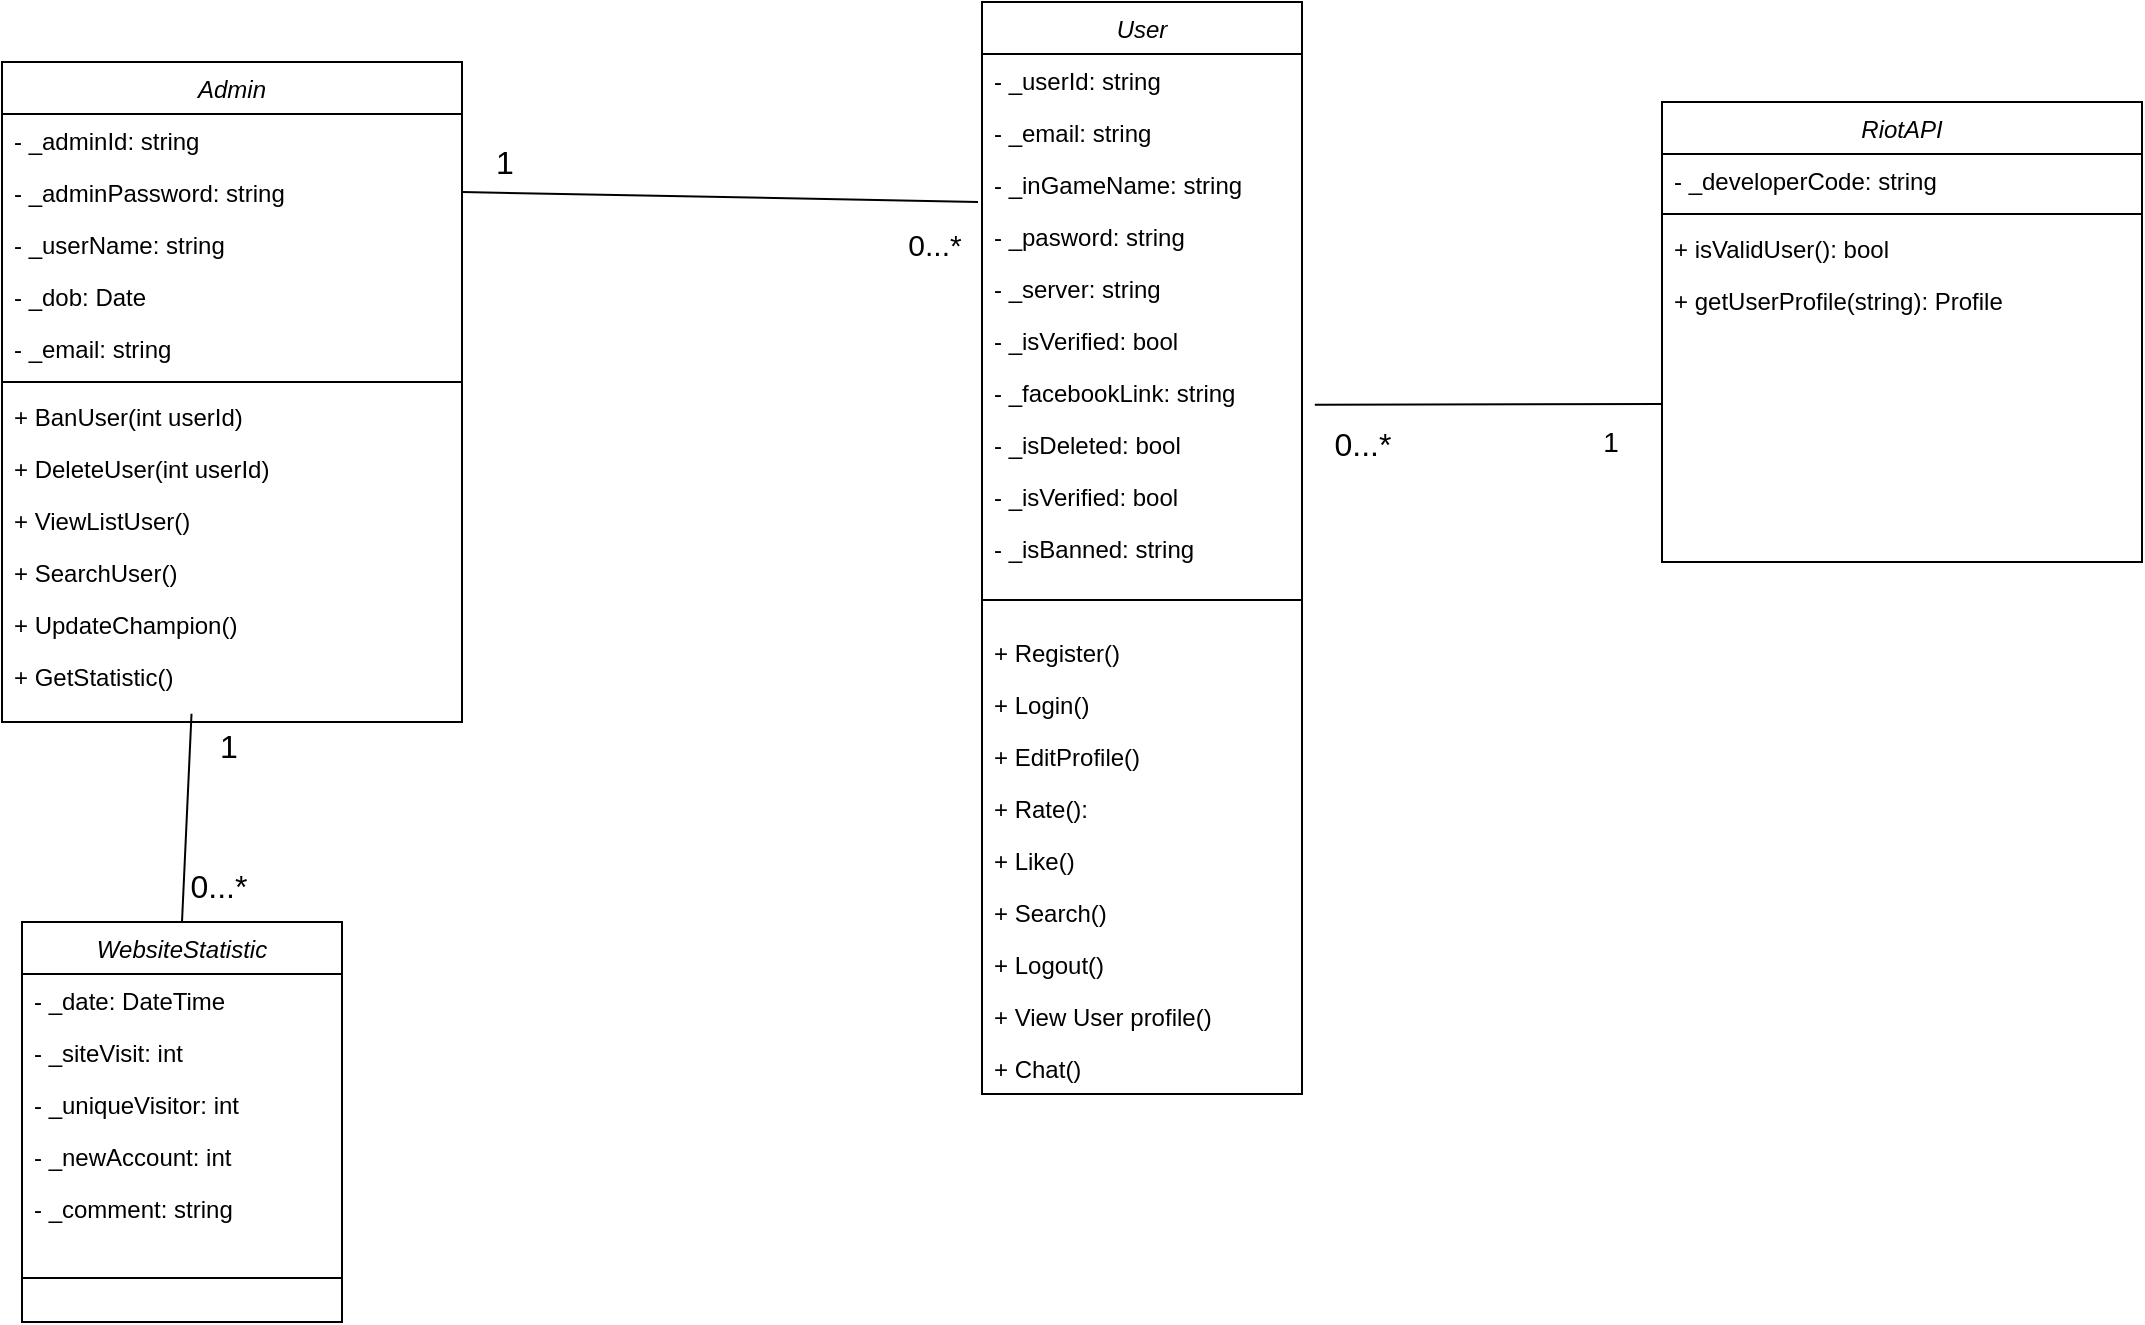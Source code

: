 <mxfile version="14.9.0" type="device"><diagram id="C5RBs43oDa-KdzZeNtuy" name="Page-1"><mxGraphModel dx="2557" dy="912" grid="1" gridSize="10" guides="1" tooltips="1" connect="1" arrows="1" fold="1" page="1" pageScale="1" pageWidth="827" pageHeight="1169" math="0" shadow="0"><root><mxCell id="WIyWlLk6GJQsqaUBKTNV-0"/><mxCell id="WIyWlLk6GJQsqaUBKTNV-1" parent="WIyWlLk6GJQsqaUBKTNV-0"/><mxCell id="zkfFHV4jXpPFQw0GAbJ--0" value="User" style="swimlane;fontStyle=2;align=center;verticalAlign=top;childLayout=stackLayout;horizontal=1;startSize=26;horizontalStack=0;resizeParent=1;resizeLast=0;collapsible=1;marginBottom=0;rounded=0;shadow=0;strokeWidth=1;" parent="WIyWlLk6GJQsqaUBKTNV-1" vertex="1"><mxGeometry x="210" y="10" width="160" height="546" as="geometry"><mxRectangle x="230" y="140" width="160" height="26" as="alternateBounds"/></mxGeometry></mxCell><mxCell id="zkfFHV4jXpPFQw0GAbJ--1" value="- _userId: string" style="text;align=left;verticalAlign=top;spacingLeft=4;spacingRight=4;overflow=hidden;rotatable=0;points=[[0,0.5],[1,0.5]];portConstraint=eastwest;" parent="zkfFHV4jXpPFQw0GAbJ--0" vertex="1"><mxGeometry y="26" width="160" height="26" as="geometry"/></mxCell><mxCell id="VVvT7YeiU9z_tQmM5iIZ-59" value="- _email: string" style="text;align=left;verticalAlign=top;spacingLeft=4;spacingRight=4;overflow=hidden;rotatable=0;points=[[0,0.5],[1,0.5]];portConstraint=eastwest;rounded=0;shadow=0;html=0;" vertex="1" parent="zkfFHV4jXpPFQw0GAbJ--0"><mxGeometry y="52" width="160" height="26" as="geometry"/></mxCell><mxCell id="zkfFHV4jXpPFQw0GAbJ--2" value="- _inGameName: string" style="text;align=left;verticalAlign=top;spacingLeft=4;spacingRight=4;overflow=hidden;rotatable=0;points=[[0,0.5],[1,0.5]];portConstraint=eastwest;rounded=0;shadow=0;html=0;" parent="zkfFHV4jXpPFQw0GAbJ--0" vertex="1"><mxGeometry y="78" width="160" height="26" as="geometry"/></mxCell><mxCell id="dDP6g_YnqMMxuJiehY0t-0" value="- _pasword: string" style="text;align=left;verticalAlign=top;spacingLeft=4;spacingRight=4;overflow=hidden;rotatable=0;points=[[0,0.5],[1,0.5]];portConstraint=eastwest;rounded=0;shadow=0;html=0;" parent="zkfFHV4jXpPFQw0GAbJ--0" vertex="1"><mxGeometry y="104" width="160" height="26" as="geometry"/></mxCell><mxCell id="BAiAFCqUJxL80M3obTos-0" value="- _server: string" style="text;align=left;verticalAlign=top;spacingLeft=4;spacingRight=4;overflow=hidden;rotatable=0;points=[[0,0.5],[1,0.5]];portConstraint=eastwest;rounded=0;shadow=0;html=0;" parent="zkfFHV4jXpPFQw0GAbJ--0" vertex="1"><mxGeometry y="130" width="160" height="26" as="geometry"/></mxCell><mxCell id="dDP6g_YnqMMxuJiehY0t-3" value="- _isVerified: bool" style="text;align=left;verticalAlign=top;spacingLeft=4;spacingRight=4;overflow=hidden;rotatable=0;points=[[0,0.5],[1,0.5]];portConstraint=eastwest;rounded=0;shadow=0;html=0;" parent="zkfFHV4jXpPFQw0GAbJ--0" vertex="1"><mxGeometry y="156" width="160" height="26" as="geometry"/></mxCell><mxCell id="zkfFHV4jXpPFQw0GAbJ--3" value="- _facebookLink: string" style="text;align=left;verticalAlign=top;spacingLeft=4;spacingRight=4;overflow=hidden;rotatable=0;points=[[0,0.5],[1,0.5]];portConstraint=eastwest;rounded=0;shadow=0;html=0;" parent="zkfFHV4jXpPFQw0GAbJ--0" vertex="1"><mxGeometry y="182" width="160" height="26" as="geometry"/></mxCell><mxCell id="dDP6g_YnqMMxuJiehY0t-4" value="- _isDeleted: bool" style="text;align=left;verticalAlign=top;spacingLeft=4;spacingRight=4;overflow=hidden;rotatable=0;points=[[0,0.5],[1,0.5]];portConstraint=eastwest;rounded=0;shadow=0;html=0;" parent="zkfFHV4jXpPFQw0GAbJ--0" vertex="1"><mxGeometry y="208" width="160" height="26" as="geometry"/></mxCell><mxCell id="VVvT7YeiU9z_tQmM5iIZ-58" value="- _isVerified: bool" style="text;align=left;verticalAlign=top;spacingLeft=4;spacingRight=4;overflow=hidden;rotatable=0;points=[[0,0.5],[1,0.5]];portConstraint=eastwest;rounded=0;shadow=0;html=0;" vertex="1" parent="zkfFHV4jXpPFQw0GAbJ--0"><mxGeometry y="234" width="160" height="26" as="geometry"/></mxCell><mxCell id="dDP6g_YnqMMxuJiehY0t-1" value="- _isBanned: string" style="text;align=left;verticalAlign=top;spacingLeft=4;spacingRight=4;overflow=hidden;rotatable=0;points=[[0,0.5],[1,0.5]];portConstraint=eastwest;rounded=0;shadow=0;html=0;" parent="zkfFHV4jXpPFQw0GAbJ--0" vertex="1"><mxGeometry y="260" width="160" height="26" as="geometry"/></mxCell><mxCell id="zkfFHV4jXpPFQw0GAbJ--4" value="" style="line;html=1;strokeWidth=1;align=left;verticalAlign=middle;spacingTop=-1;spacingLeft=3;spacingRight=3;rotatable=0;labelPosition=right;points=[];portConstraint=eastwest;" parent="zkfFHV4jXpPFQw0GAbJ--0" vertex="1"><mxGeometry y="286" width="160" height="26" as="geometry"/></mxCell><mxCell id="BAiAFCqUJxL80M3obTos-4" value="+ Register()" style="text;align=left;verticalAlign=top;spacingLeft=4;spacingRight=4;overflow=hidden;rotatable=0;points=[[0,0.5],[1,0.5]];portConstraint=eastwest;rounded=0;shadow=0;html=0;" parent="zkfFHV4jXpPFQw0GAbJ--0" vertex="1"><mxGeometry y="312" width="160" height="26" as="geometry"/></mxCell><mxCell id="BAiAFCqUJxL80M3obTos-2" value="+ Login()" style="text;align=left;verticalAlign=top;spacingLeft=4;spacingRight=4;overflow=hidden;rotatable=0;points=[[0,0.5],[1,0.5]];portConstraint=eastwest;rounded=0;shadow=0;html=0;" parent="zkfFHV4jXpPFQw0GAbJ--0" vertex="1"><mxGeometry y="338" width="160" height="26" as="geometry"/></mxCell><mxCell id="VVvT7YeiU9z_tQmM5iIZ-61" value="+ EditProfile()" style="text;align=left;verticalAlign=top;spacingLeft=4;spacingRight=4;overflow=hidden;rotatable=0;points=[[0,0.5],[1,0.5]];portConstraint=eastwest;rounded=0;shadow=0;html=0;" vertex="1" parent="zkfFHV4jXpPFQw0GAbJ--0"><mxGeometry y="364" width="160" height="26" as="geometry"/></mxCell><mxCell id="BAiAFCqUJxL80M3obTos-5" value="+ Rate():" style="text;align=left;verticalAlign=top;spacingLeft=4;spacingRight=4;overflow=hidden;rotatable=0;points=[[0,0.5],[1,0.5]];portConstraint=eastwest;rounded=0;shadow=0;html=0;" parent="zkfFHV4jXpPFQw0GAbJ--0" vertex="1"><mxGeometry y="390" width="160" height="26" as="geometry"/></mxCell><mxCell id="BAiAFCqUJxL80M3obTos-6" value="+ Like()" style="text;align=left;verticalAlign=top;spacingLeft=4;spacingRight=4;overflow=hidden;rotatable=0;points=[[0,0.5],[1,0.5]];portConstraint=eastwest;rounded=0;shadow=0;html=0;" parent="zkfFHV4jXpPFQw0GAbJ--0" vertex="1"><mxGeometry y="416" width="160" height="26" as="geometry"/></mxCell><mxCell id="BAiAFCqUJxL80M3obTos-7" value="+ Search()" style="text;align=left;verticalAlign=top;spacingLeft=4;spacingRight=4;overflow=hidden;rotatable=0;points=[[0,0.5],[1,0.5]];portConstraint=eastwest;rounded=0;shadow=0;html=0;" parent="zkfFHV4jXpPFQw0GAbJ--0" vertex="1"><mxGeometry y="442" width="160" height="26" as="geometry"/></mxCell><mxCell id="BAiAFCqUJxL80M3obTos-8" value="+ Logout()" style="text;align=left;verticalAlign=top;spacingLeft=4;spacingRight=4;overflow=hidden;rotatable=0;points=[[0,0.5],[1,0.5]];portConstraint=eastwest;rounded=0;shadow=0;html=0;" parent="zkfFHV4jXpPFQw0GAbJ--0" vertex="1"><mxGeometry y="468" width="160" height="26" as="geometry"/></mxCell><mxCell id="VVvT7YeiU9z_tQmM5iIZ-82" value="+ View User profile()" style="text;align=left;verticalAlign=top;spacingLeft=4;spacingRight=4;overflow=hidden;rotatable=0;points=[[0,0.5],[1,0.5]];portConstraint=eastwest;rounded=0;shadow=0;html=0;" vertex="1" parent="zkfFHV4jXpPFQw0GAbJ--0"><mxGeometry y="494" width="160" height="26" as="geometry"/></mxCell><mxCell id="VVvT7YeiU9z_tQmM5iIZ-81" value="+ Chat()" style="text;align=left;verticalAlign=top;spacingLeft=4;spacingRight=4;overflow=hidden;rotatable=0;points=[[0,0.5],[1,0.5]];portConstraint=eastwest;rounded=0;shadow=0;html=0;" vertex="1" parent="zkfFHV4jXpPFQw0GAbJ--0"><mxGeometry y="520" width="160" height="26" as="geometry"/></mxCell><mxCell id="iaJHzadG2bhLjefMvqal-28" value="Admin" style="swimlane;fontStyle=2;align=center;verticalAlign=top;childLayout=stackLayout;horizontal=1;startSize=26;horizontalStack=0;resizeParent=1;resizeLast=0;collapsible=1;marginBottom=0;rounded=0;shadow=0;strokeWidth=1;" parent="WIyWlLk6GJQsqaUBKTNV-1" vertex="1"><mxGeometry x="-280" y="40" width="230" height="330" as="geometry"><mxRectangle x="230" y="140" width="160" height="26" as="alternateBounds"/></mxGeometry></mxCell><mxCell id="iaJHzadG2bhLjefMvqal-29" value="- _adminId: string" style="text;align=left;verticalAlign=top;spacingLeft=4;spacingRight=4;overflow=hidden;rotatable=0;points=[[0,0.5],[1,0.5]];portConstraint=eastwest;" parent="iaJHzadG2bhLjefMvqal-28" vertex="1"><mxGeometry y="26" width="230" height="26" as="geometry"/></mxCell><mxCell id="iaJHzadG2bhLjefMvqal-30" value="- _adminPassword: string" style="text;align=left;verticalAlign=top;spacingLeft=4;spacingRight=4;overflow=hidden;rotatable=0;points=[[0,0.5],[1,0.5]];portConstraint=eastwest;rounded=0;shadow=0;html=0;" parent="iaJHzadG2bhLjefMvqal-28" vertex="1"><mxGeometry y="52" width="230" height="26" as="geometry"/></mxCell><mxCell id="iaJHzadG2bhLjefMvqal-31" value="- _userName: string" style="text;align=left;verticalAlign=top;spacingLeft=4;spacingRight=4;overflow=hidden;rotatable=0;points=[[0,0.5],[1,0.5]];portConstraint=eastwest;rounded=0;shadow=0;html=0;" parent="iaJHzadG2bhLjefMvqal-28" vertex="1"><mxGeometry y="78" width="230" height="26" as="geometry"/></mxCell><mxCell id="iaJHzadG2bhLjefMvqal-32" value="- _dob: Date" style="text;align=left;verticalAlign=top;spacingLeft=4;spacingRight=4;overflow=hidden;rotatable=0;points=[[0,0.5],[1,0.5]];portConstraint=eastwest;rounded=0;shadow=0;html=0;" parent="iaJHzadG2bhLjefMvqal-28" vertex="1"><mxGeometry y="104" width="230" height="26" as="geometry"/></mxCell><mxCell id="iaJHzadG2bhLjefMvqal-33" value="- _email: string" style="text;align=left;verticalAlign=top;spacingLeft=4;spacingRight=4;overflow=hidden;rotatable=0;points=[[0,0.5],[1,0.5]];portConstraint=eastwest;rounded=0;shadow=0;html=0;" parent="iaJHzadG2bhLjefMvqal-28" vertex="1"><mxGeometry y="130" width="230" height="26" as="geometry"/></mxCell><mxCell id="iaJHzadG2bhLjefMvqal-34" value="" style="line;html=1;strokeWidth=1;align=left;verticalAlign=middle;spacingTop=-1;spacingLeft=3;spacingRight=3;rotatable=0;labelPosition=right;points=[];portConstraint=eastwest;" parent="iaJHzadG2bhLjefMvqal-28" vertex="1"><mxGeometry y="156" width="230" height="8" as="geometry"/></mxCell><mxCell id="BAiAFCqUJxL80M3obTos-9" value="+ BanUser(int userId)" style="text;align=left;verticalAlign=top;spacingLeft=4;spacingRight=4;overflow=hidden;rotatable=0;points=[[0,0.5],[1,0.5]];portConstraint=eastwest;rounded=0;shadow=0;html=0;" parent="iaJHzadG2bhLjefMvqal-28" vertex="1"><mxGeometry y="164" width="230" height="26" as="geometry"/></mxCell><mxCell id="BAiAFCqUJxL80M3obTos-11" value="+ DeleteUser(int userId)" style="text;align=left;verticalAlign=top;spacingLeft=4;spacingRight=4;overflow=hidden;rotatable=0;points=[[0,0.5],[1,0.5]];portConstraint=eastwest;rounded=0;shadow=0;html=0;" parent="iaJHzadG2bhLjefMvqal-28" vertex="1"><mxGeometry y="190" width="230" height="26" as="geometry"/></mxCell><mxCell id="BAiAFCqUJxL80M3obTos-12" value="+ ViewListUser()" style="text;align=left;verticalAlign=top;spacingLeft=4;spacingRight=4;overflow=hidden;rotatable=0;points=[[0,0.5],[1,0.5]];portConstraint=eastwest;rounded=0;shadow=0;html=0;" parent="iaJHzadG2bhLjefMvqal-28" vertex="1"><mxGeometry y="216" width="230" height="26" as="geometry"/></mxCell><mxCell id="BAiAFCqUJxL80M3obTos-13" value="+ SearchUser()" style="text;align=left;verticalAlign=top;spacingLeft=4;spacingRight=4;overflow=hidden;rotatable=0;points=[[0,0.5],[1,0.5]];portConstraint=eastwest;rounded=0;shadow=0;html=0;" parent="iaJHzadG2bhLjefMvqal-28" vertex="1"><mxGeometry y="242" width="230" height="26" as="geometry"/></mxCell><mxCell id="BAiAFCqUJxL80M3obTos-14" value="+ UpdateChampion()" style="text;align=left;verticalAlign=top;spacingLeft=4;spacingRight=4;overflow=hidden;rotatable=0;points=[[0,0.5],[1,0.5]];portConstraint=eastwest;rounded=0;shadow=0;html=0;" parent="iaJHzadG2bhLjefMvqal-28" vertex="1"><mxGeometry y="268" width="230" height="26" as="geometry"/></mxCell><mxCell id="BAiAFCqUJxL80M3obTos-15" value="+ GetStatistic()" style="text;align=left;verticalAlign=top;spacingLeft=4;spacingRight=4;overflow=hidden;rotatable=0;points=[[0,0.5],[1,0.5]];portConstraint=eastwest;rounded=0;shadow=0;html=0;" parent="iaJHzadG2bhLjefMvqal-28" vertex="1"><mxGeometry y="294" width="230" height="26" as="geometry"/></mxCell><mxCell id="iaJHzadG2bhLjefMvqal-48" value="RiotAPI" style="swimlane;fontStyle=2;align=center;verticalAlign=top;childLayout=stackLayout;horizontal=1;startSize=26;horizontalStack=0;resizeParent=1;resizeLast=0;collapsible=1;marginBottom=0;rounded=0;shadow=0;strokeWidth=1;" parent="WIyWlLk6GJQsqaUBKTNV-1" vertex="1"><mxGeometry x="550" y="60" width="240" height="230" as="geometry"><mxRectangle x="230" y="140" width="160" height="26" as="alternateBounds"/></mxGeometry></mxCell><mxCell id="iaJHzadG2bhLjefMvqal-49" value="- _developerCode: string" style="text;align=left;verticalAlign=top;spacingLeft=4;spacingRight=4;overflow=hidden;rotatable=0;points=[[0,0.5],[1,0.5]];portConstraint=eastwest;" parent="iaJHzadG2bhLjefMvqal-48" vertex="1"><mxGeometry y="26" width="240" height="26" as="geometry"/></mxCell><mxCell id="iaJHzadG2bhLjefMvqal-54" value="" style="line;html=1;strokeWidth=1;align=left;verticalAlign=middle;spacingTop=-1;spacingLeft=3;spacingRight=3;rotatable=0;labelPosition=right;points=[];portConstraint=eastwest;" parent="iaJHzadG2bhLjefMvqal-48" vertex="1"><mxGeometry y="52" width="240" height="8" as="geometry"/></mxCell><mxCell id="iaJHzadG2bhLjefMvqal-55" value="+ isValidUser(): bool" style="text;align=left;verticalAlign=top;spacingLeft=4;spacingRight=4;overflow=hidden;rotatable=0;points=[[0,0.5],[1,0.5]];portConstraint=eastwest;rounded=0;shadow=0;html=0;" parent="iaJHzadG2bhLjefMvqal-48" vertex="1"><mxGeometry y="60" width="240" height="26" as="geometry"/></mxCell><mxCell id="iaJHzadG2bhLjefMvqal-56" value="+ getUserProfile(string): Profile" style="text;align=left;verticalAlign=top;spacingLeft=4;spacingRight=4;overflow=hidden;rotatable=0;points=[[0,0.5],[1,0.5]];portConstraint=eastwest;rounded=0;shadow=0;html=0;" parent="iaJHzadG2bhLjefMvqal-48" vertex="1"><mxGeometry y="86" width="240" height="26" as="geometry"/></mxCell><mxCell id="VVvT7YeiU9z_tQmM5iIZ-14" value="WebsiteStatistic" style="swimlane;fontStyle=2;align=center;verticalAlign=top;childLayout=stackLayout;horizontal=1;startSize=26;horizontalStack=0;resizeParent=1;resizeLast=0;collapsible=1;marginBottom=0;rounded=0;shadow=0;strokeWidth=1;" vertex="1" parent="WIyWlLk6GJQsqaUBKTNV-1"><mxGeometry x="-270" y="470" width="160" height="200" as="geometry"><mxRectangle x="230" y="140" width="160" height="26" as="alternateBounds"/></mxGeometry></mxCell><mxCell id="VVvT7YeiU9z_tQmM5iIZ-15" value="- _date: DateTime" style="text;align=left;verticalAlign=top;spacingLeft=4;spacingRight=4;overflow=hidden;rotatable=0;points=[[0,0.5],[1,0.5]];portConstraint=eastwest;" vertex="1" parent="VVvT7YeiU9z_tQmM5iIZ-14"><mxGeometry y="26" width="160" height="26" as="geometry"/></mxCell><mxCell id="VVvT7YeiU9z_tQmM5iIZ-16" value="- _siteVisit: int" style="text;align=left;verticalAlign=top;spacingLeft=4;spacingRight=4;overflow=hidden;rotatable=0;points=[[0,0.5],[1,0.5]];portConstraint=eastwest;rounded=0;shadow=0;html=0;" vertex="1" parent="VVvT7YeiU9z_tQmM5iIZ-14"><mxGeometry y="52" width="160" height="26" as="geometry"/></mxCell><mxCell id="VVvT7YeiU9z_tQmM5iIZ-17" value="- _uniqueVisitor: int" style="text;align=left;verticalAlign=top;spacingLeft=4;spacingRight=4;overflow=hidden;rotatable=0;points=[[0,0.5],[1,0.5]];portConstraint=eastwest;rounded=0;shadow=0;html=0;" vertex="1" parent="VVvT7YeiU9z_tQmM5iIZ-14"><mxGeometry y="78" width="160" height="26" as="geometry"/></mxCell><mxCell id="VVvT7YeiU9z_tQmM5iIZ-18" value="- _newAccount: int" style="text;align=left;verticalAlign=top;spacingLeft=4;spacingRight=4;overflow=hidden;rotatable=0;points=[[0,0.5],[1,0.5]];portConstraint=eastwest;rounded=0;shadow=0;html=0;" vertex="1" parent="VVvT7YeiU9z_tQmM5iIZ-14"><mxGeometry y="104" width="160" height="26" as="geometry"/></mxCell><mxCell id="VVvT7YeiU9z_tQmM5iIZ-19" value="- _comment: string" style="text;align=left;verticalAlign=top;spacingLeft=4;spacingRight=4;overflow=hidden;rotatable=0;points=[[0,0.5],[1,0.5]];portConstraint=eastwest;rounded=0;shadow=0;html=0;" vertex="1" parent="VVvT7YeiU9z_tQmM5iIZ-14"><mxGeometry y="130" width="160" height="26" as="geometry"/></mxCell><mxCell id="VVvT7YeiU9z_tQmM5iIZ-20" value="" style="line;html=1;strokeWidth=1;align=left;verticalAlign=middle;spacingTop=-1;spacingLeft=3;spacingRight=3;rotatable=0;labelPosition=right;points=[];portConstraint=eastwest;" vertex="1" parent="VVvT7YeiU9z_tQmM5iIZ-14"><mxGeometry y="156" width="160" height="44" as="geometry"/></mxCell><mxCell id="VVvT7YeiU9z_tQmM5iIZ-44" value="" style="endArrow=none;html=1;rounded=0;entryX=0.5;entryY=0;entryDx=0;entryDy=0;exitX=0.412;exitY=1.225;exitDx=0;exitDy=0;exitPerimeter=0;" edge="1" parent="WIyWlLk6GJQsqaUBKTNV-1" source="BAiAFCqUJxL80M3obTos-15" target="VVvT7YeiU9z_tQmM5iIZ-14"><mxGeometry relative="1" as="geometry"><mxPoint x="-200" y="590" as="sourcePoint"/><mxPoint x="-260" y="690" as="targetPoint"/></mxGeometry></mxCell><mxCell id="VVvT7YeiU9z_tQmM5iIZ-45" value="1" style="edgeLabel;html=1;align=center;verticalAlign=middle;resizable=0;points=[];fontSize=16;" vertex="1" connectable="0" parent="VVvT7YeiU9z_tQmM5iIZ-44"><mxGeometry x="-0.821" y="2" relative="1" as="geometry"><mxPoint x="16" y="6" as="offset"/></mxGeometry></mxCell><mxCell id="VVvT7YeiU9z_tQmM5iIZ-46" value="0...*" style="edgeLabel;html=1;align=center;verticalAlign=middle;resizable=0;points=[];fontSize=16;" vertex="1" connectable="0" parent="VVvT7YeiU9z_tQmM5iIZ-44"><mxGeometry x="0.77" y="3" relative="1" as="geometry"><mxPoint x="14" y="-7" as="offset"/></mxGeometry></mxCell><mxCell id="VVvT7YeiU9z_tQmM5iIZ-50" value="" style="endArrow=none;html=1;rounded=0;exitX=1;exitY=0.5;exitDx=0;exitDy=0;" edge="1" parent="WIyWlLk6GJQsqaUBKTNV-1" source="iaJHzadG2bhLjefMvqal-30"><mxGeometry relative="1" as="geometry"><mxPoint x="30.0" y="439.3" as="sourcePoint"/><mxPoint x="208" y="110" as="targetPoint"/></mxGeometry></mxCell><mxCell id="VVvT7YeiU9z_tQmM5iIZ-51" value="1" style="edgeLabel;html=1;align=center;verticalAlign=middle;resizable=0;points=[];fontSize=16;" vertex="1" connectable="0" parent="VVvT7YeiU9z_tQmM5iIZ-50"><mxGeometry x="-0.821" y="2" relative="1" as="geometry"><mxPoint x="-2" y="-14" as="offset"/></mxGeometry></mxCell><mxCell id="VVvT7YeiU9z_tQmM5iIZ-52" value="0...*" style="edgeLabel;html=1;align=center;verticalAlign=middle;resizable=0;points=[];fontSize=15;" vertex="1" connectable="0" parent="VVvT7YeiU9z_tQmM5iIZ-50"><mxGeometry x="0.77" y="3" relative="1" as="geometry"><mxPoint x="7" y="24" as="offset"/></mxGeometry></mxCell><mxCell id="VVvT7YeiU9z_tQmM5iIZ-55" value="" style="endArrow=none;html=1;rounded=0;entryX=1.04;entryY=-0.256;entryDx=0;entryDy=0;entryPerimeter=0;" edge="1" parent="WIyWlLk6GJQsqaUBKTNV-1" target="dDP6g_YnqMMxuJiehY0t-4"><mxGeometry relative="1" as="geometry"><mxPoint x="550" y="211" as="sourcePoint"/><mxPoint x="280" y="560" as="targetPoint"/><Array as="points"/></mxGeometry></mxCell><mxCell id="VVvT7YeiU9z_tQmM5iIZ-56" value="1" style="edgeLabel;html=1;align=center;verticalAlign=middle;resizable=0;points=[];fontSize=14;" vertex="1" connectable="0" parent="VVvT7YeiU9z_tQmM5iIZ-55"><mxGeometry x="-0.821" y="2" relative="1" as="geometry"><mxPoint x="-11" y="17" as="offset"/></mxGeometry></mxCell><mxCell id="VVvT7YeiU9z_tQmM5iIZ-57" value="0...*" style="edgeLabel;html=1;align=center;verticalAlign=middle;resizable=0;points=[];fontSize=16;" vertex="1" connectable="0" parent="VVvT7YeiU9z_tQmM5iIZ-55"><mxGeometry x="0.77" y="3" relative="1" as="geometry"><mxPoint x="3" y="16" as="offset"/></mxGeometry></mxCell></root></mxGraphModel></diagram></mxfile>